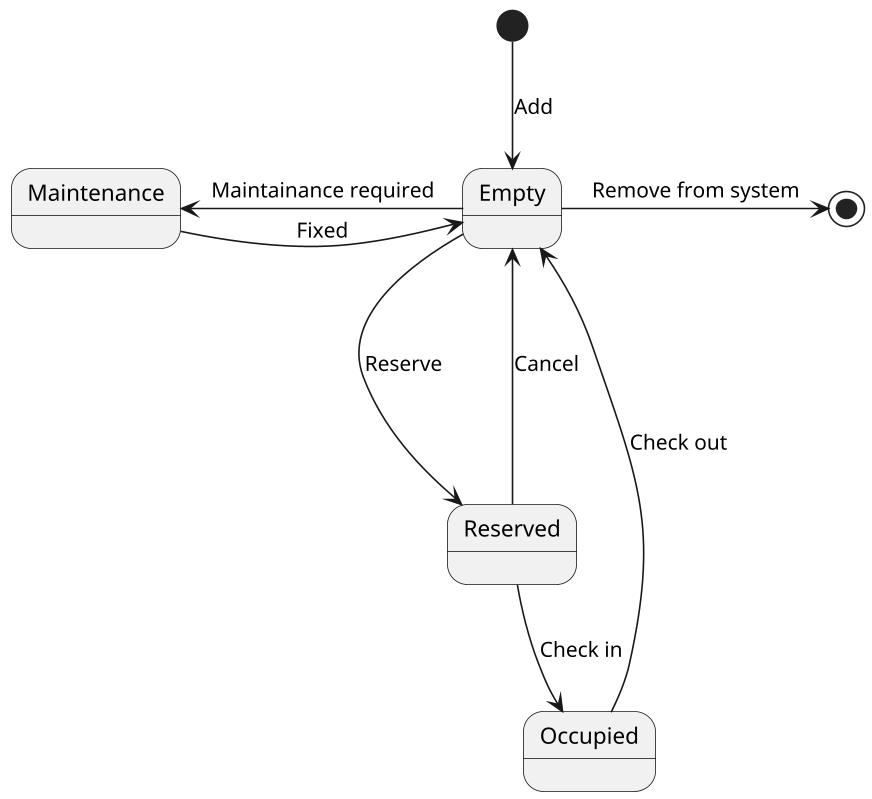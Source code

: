 @startuml
scale 800 height
[*] --> Empty : Add
Empty -> [*] : Remove from system

Empty --> Reserved : Reserve
Empty -left-> Maintenance : Maintainance required
Maintenance -right-> Empty : Fixed

Reserved --> Occupied : Check in
Reserved ---> Empty : Cancel

Occupied --> Empty : Check out


@enduml